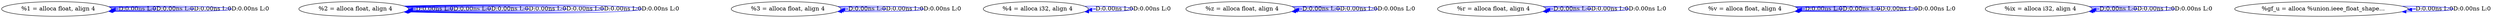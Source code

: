 digraph {
Node0x2c51a60[label="  %1 = alloca float, align 4"];
Node0x2c51a60 -> Node0x2c51a60[label="D:0.00ns L:0",color=blue];
Node0x2c51a60 -> Node0x2c51a60[label="D:0.00ns L:0",color=blue];
Node0x2c51a60 -> Node0x2c51a60[label="D:0.00ns L:0",color=blue];
Node0x2c51a60 -> Node0x2c51a60[label="D:0.00ns L:0",color=blue];
Node0x2c8f290[label="  %2 = alloca float, align 4"];
Node0x2c8f290 -> Node0x2c8f290[label="D:0.00ns L:0",color=blue];
Node0x2c8f290 -> Node0x2c8f290[label="D:0.00ns L:0",color=blue];
Node0x2c8f290 -> Node0x2c8f290[label="D:0.00ns L:0",color=blue];
Node0x2c8f290 -> Node0x2c8f290[label="D:0.00ns L:0",color=blue];
Node0x2c8f290 -> Node0x2c8f290[label="D:0.00ns L:0",color=blue];
Node0x2c8f290 -> Node0x2c8f290[label="D:0.00ns L:0",color=blue];
Node0x2c8f290 -> Node0x2c8f290[label="D:0.00ns L:0",color=blue];
Node0x2c8f370[label="  %3 = alloca float, align 4"];
Node0x2c8f370 -> Node0x2c8f370[label="D:0.00ns L:0",color=blue];
Node0x2c8f370 -> Node0x2c8f370[label="D:0.00ns L:0",color=blue];
Node0x2c8f370 -> Node0x2c8f370[label="D:0.00ns L:0",color=blue];
Node0x2c8f450[label="  %4 = alloca i32, align 4"];
Node0x2c8f450 -> Node0x2c8f450[label="D:0.00ns L:0",color=blue];
Node0x2c8f450 -> Node0x2c8f450[label="D:0.00ns L:0",color=blue];
Node0x2c8f530[label="  %z = alloca float, align 4"];
Node0x2c8f530 -> Node0x2c8f530[label="D:0.00ns L:0",color=blue];
Node0x2c8f530 -> Node0x2c8f530[label="D:0.00ns L:0",color=blue];
Node0x2c8f530 -> Node0x2c8f530[label="D:0.00ns L:0",color=blue];
Node0x2c906c0[label="  %r = alloca float, align 4"];
Node0x2c906c0 -> Node0x2c906c0[label="D:0.00ns L:0",color=blue];
Node0x2c906c0 -> Node0x2c906c0[label="D:0.00ns L:0",color=blue];
Node0x2c906c0 -> Node0x2c906c0[label="D:0.00ns L:0",color=blue];
Node0x2c907a0[label="  %v = alloca float, align 4"];
Node0x2c907a0 -> Node0x2c907a0[label="D:0.00ns L:0",color=blue];
Node0x2c907a0 -> Node0x2c907a0[label="D:0.00ns L:0",color=blue];
Node0x2c907a0 -> Node0x2c907a0[label="D:0.00ns L:0",color=blue];
Node0x2c907a0 -> Node0x2c907a0[label="D:0.00ns L:0",color=blue];
Node0x2c90880[label="  %ix = alloca i32, align 4"];
Node0x2c90880 -> Node0x2c90880[label="D:0.00ns L:0",color=blue];
Node0x2c90880 -> Node0x2c90880[label="D:0.00ns L:0",color=blue];
Node0x2c90880 -> Node0x2c90880[label="D:0.00ns L:0",color=blue];
Node0x2c90960[label="  %gf_u = alloca %union.ieee_float_shape..."];
Node0x2c90960 -> Node0x2c90960[label="D:0.00ns L:0",color=blue];
Node0x2c90960 -> Node0x2c90960[label="D:0.00ns L:0",color=blue];
}
